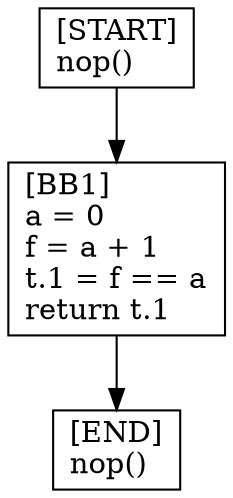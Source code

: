 digraph {
  node [shape=box]
  END [label="[END]\lnop()\l"];
  START [label="[START]\lnop()\l"];
  BB1 [label="[BB1]\la = 0\lf = a + 1\lt.1 = f == a\lreturn t.1\l"];
  BB1 -> END;
  START -> BB1;
}
